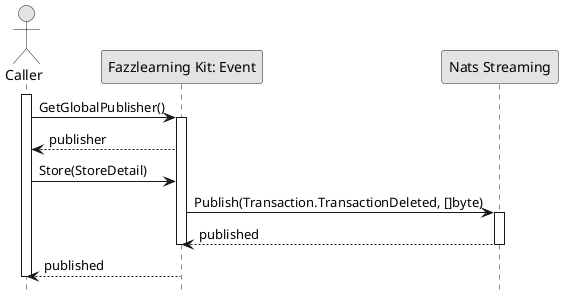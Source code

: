 @startuml PublishRoomTransactionDeleted

skinparam ConditionStyle hline
skinparam Monochrome true
skinparam Shadowing false
hide footbox

actor Caller
participant "Fazzlearning Kit: Event" as FazzlearningKitEvent
participant "Nats Streaming" as NatsStreaming

activate Caller

Caller->FazzlearningKitEvent: GetGlobalPublisher()
activate FazzlearningKitEvent
FazzlearningKitEvent-->Caller: publisher
Caller->FazzlearningKitEvent: Store(StoreDetail)
FazzlearningKitEvent->NatsStreaming: Publish(Transaction.TransactionDeleted, []byte)
activate NatsStreaming
NatsStreaming-->FazzlearningKitEvent: published
deactivate NatsStreaming
deactivate FazzlearningKitEvent
FazzlearningKitEvent-->Caller: published

deactivate Caller

@enduml
